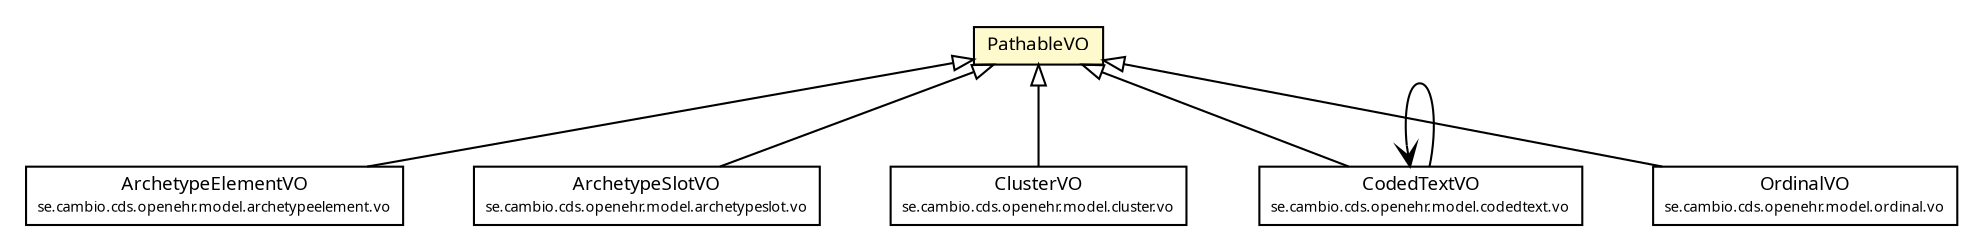 #!/usr/local/bin/dot
#
# Class diagram 
# Generated by UMLGraph version R5_6 (http://www.umlgraph.org/)
#

digraph G {
	edge [fontname="Trebuchet MS",fontsize=10,labelfontname="Trebuchet MS",labelfontsize=10];
	node [fontname="Trebuchet MS",fontsize=10,shape=plaintext];
	nodesep=0.25;
	ranksep=0.5;
	// se.cambio.cds.openehr.model.archetypeelement.vo.ArchetypeElementVO
	c269706 [label=<<table title="se.cambio.cds.openehr.model.archetypeelement.vo.ArchetypeElementVO" border="0" cellborder="1" cellspacing="0" cellpadding="2" port="p" href="../../../archetypeelement/vo/ArchetypeElementVO.html">
		<tr><td><table border="0" cellspacing="0" cellpadding="1">
<tr><td align="center" balign="center"><font face="Trebuchet MS"> ArchetypeElementVO </font></td></tr>
<tr><td align="center" balign="center"><font face="Trebuchet MS" point-size="7.0"> se.cambio.cds.openehr.model.archetypeelement.vo </font></td></tr>
		</table></td></tr>
		</table>>, URL="../../../archetypeelement/vo/ArchetypeElementVO.html", fontname="Trebuchet MS", fontcolor="black", fontsize=9.0];
	// se.cambio.cds.openehr.model.archetypeslot.vo.ArchetypeSlotVO
	c269707 [label=<<table title="se.cambio.cds.openehr.model.archetypeslot.vo.ArchetypeSlotVO" border="0" cellborder="1" cellspacing="0" cellpadding="2" port="p" href="../../../archetypeslot/vo/ArchetypeSlotVO.html">
		<tr><td><table border="0" cellspacing="0" cellpadding="1">
<tr><td align="center" balign="center"><font face="Trebuchet MS"> ArchetypeSlotVO </font></td></tr>
<tr><td align="center" balign="center"><font face="Trebuchet MS" point-size="7.0"> se.cambio.cds.openehr.model.archetypeslot.vo </font></td></tr>
		</table></td></tr>
		</table>>, URL="../../../archetypeslot/vo/ArchetypeSlotVO.html", fontname="Trebuchet MS", fontcolor="black", fontsize=9.0];
	// se.cambio.cds.openehr.model.cluster.vo.ClusterVO
	c269708 [label=<<table title="se.cambio.cds.openehr.model.cluster.vo.ClusterVO" border="0" cellborder="1" cellspacing="0" cellpadding="2" port="p" href="../../../cluster/vo/ClusterVO.html">
		<tr><td><table border="0" cellspacing="0" cellpadding="1">
<tr><td align="center" balign="center"><font face="Trebuchet MS"> ClusterVO </font></td></tr>
<tr><td align="center" balign="center"><font face="Trebuchet MS" point-size="7.0"> se.cambio.cds.openehr.model.cluster.vo </font></td></tr>
		</table></td></tr>
		</table>>, URL="../../../cluster/vo/ClusterVO.html", fontname="Trebuchet MS", fontcolor="black", fontsize=9.0];
	// se.cambio.cds.openehr.model.codedtext.vo.CodedTextVO
	c269709 [label=<<table title="se.cambio.cds.openehr.model.codedtext.vo.CodedTextVO" border="0" cellborder="1" cellspacing="0" cellpadding="2" port="p" href="../../../codedtext/vo/CodedTextVO.html">
		<tr><td><table border="0" cellspacing="0" cellpadding="1">
<tr><td align="center" balign="center"><font face="Trebuchet MS"> CodedTextVO </font></td></tr>
<tr><td align="center" balign="center"><font face="Trebuchet MS" point-size="7.0"> se.cambio.cds.openehr.model.codedtext.vo </font></td></tr>
		</table></td></tr>
		</table>>, URL="../../../codedtext/vo/CodedTextVO.html", fontname="Trebuchet MS", fontcolor="black", fontsize=9.0];
	// se.cambio.cds.openehr.model.facade.archetype.vo.PathableVO
	c269714 [label=<<table title="se.cambio.cds.openehr.model.facade.archetype.vo.PathableVO" border="0" cellborder="1" cellspacing="0" cellpadding="2" port="p" bgcolor="lemonChiffon" href="./PathableVO.html">
		<tr><td><table border="0" cellspacing="0" cellpadding="1">
<tr><td align="center" balign="center"><font face="Trebuchet MS"> PathableVO </font></td></tr>
		</table></td></tr>
		</table>>, URL="./PathableVO.html", fontname="Trebuchet MS", fontcolor="black", fontsize=9.0];
	// se.cambio.cds.openehr.model.ordinal.vo.OrdinalVO
	c269716 [label=<<table title="se.cambio.cds.openehr.model.ordinal.vo.OrdinalVO" border="0" cellborder="1" cellspacing="0" cellpadding="2" port="p" href="../../../ordinal/vo/OrdinalVO.html">
		<tr><td><table border="0" cellspacing="0" cellpadding="1">
<tr><td align="center" balign="center"><font face="Trebuchet MS"> OrdinalVO </font></td></tr>
<tr><td align="center" balign="center"><font face="Trebuchet MS" point-size="7.0"> se.cambio.cds.openehr.model.ordinal.vo </font></td></tr>
		</table></td></tr>
		</table>>, URL="../../../ordinal/vo/OrdinalVO.html", fontname="Trebuchet MS", fontcolor="black", fontsize=9.0];
	//se.cambio.cds.openehr.model.archetypeelement.vo.ArchetypeElementVO extends se.cambio.cds.openehr.model.facade.archetype.vo.PathableVO
	c269714:p -> c269706:p [dir=back,arrowtail=empty];
	//se.cambio.cds.openehr.model.archetypeslot.vo.ArchetypeSlotVO extends se.cambio.cds.openehr.model.facade.archetype.vo.PathableVO
	c269714:p -> c269707:p [dir=back,arrowtail=empty];
	//se.cambio.cds.openehr.model.cluster.vo.ClusterVO extends se.cambio.cds.openehr.model.facade.archetype.vo.PathableVO
	c269714:p -> c269708:p [dir=back,arrowtail=empty];
	//se.cambio.cds.openehr.model.codedtext.vo.CodedTextVO extends se.cambio.cds.openehr.model.facade.archetype.vo.PathableVO
	c269714:p -> c269709:p [dir=back,arrowtail=empty];
	//se.cambio.cds.openehr.model.ordinal.vo.OrdinalVO extends se.cambio.cds.openehr.model.facade.archetype.vo.PathableVO
	c269714:p -> c269716:p [dir=back,arrowtail=empty];
	// se.cambio.cds.openehr.model.codedtext.vo.CodedTextVO NAVASSOC se.cambio.cds.openehr.model.codedtext.vo.CodedTextVO
	c269709:p -> c269709:p [taillabel="", label="", headlabel="", fontname="Trebuchet MS", fontcolor="black", fontsize=10.0, color="black", arrowhead=open];
}


